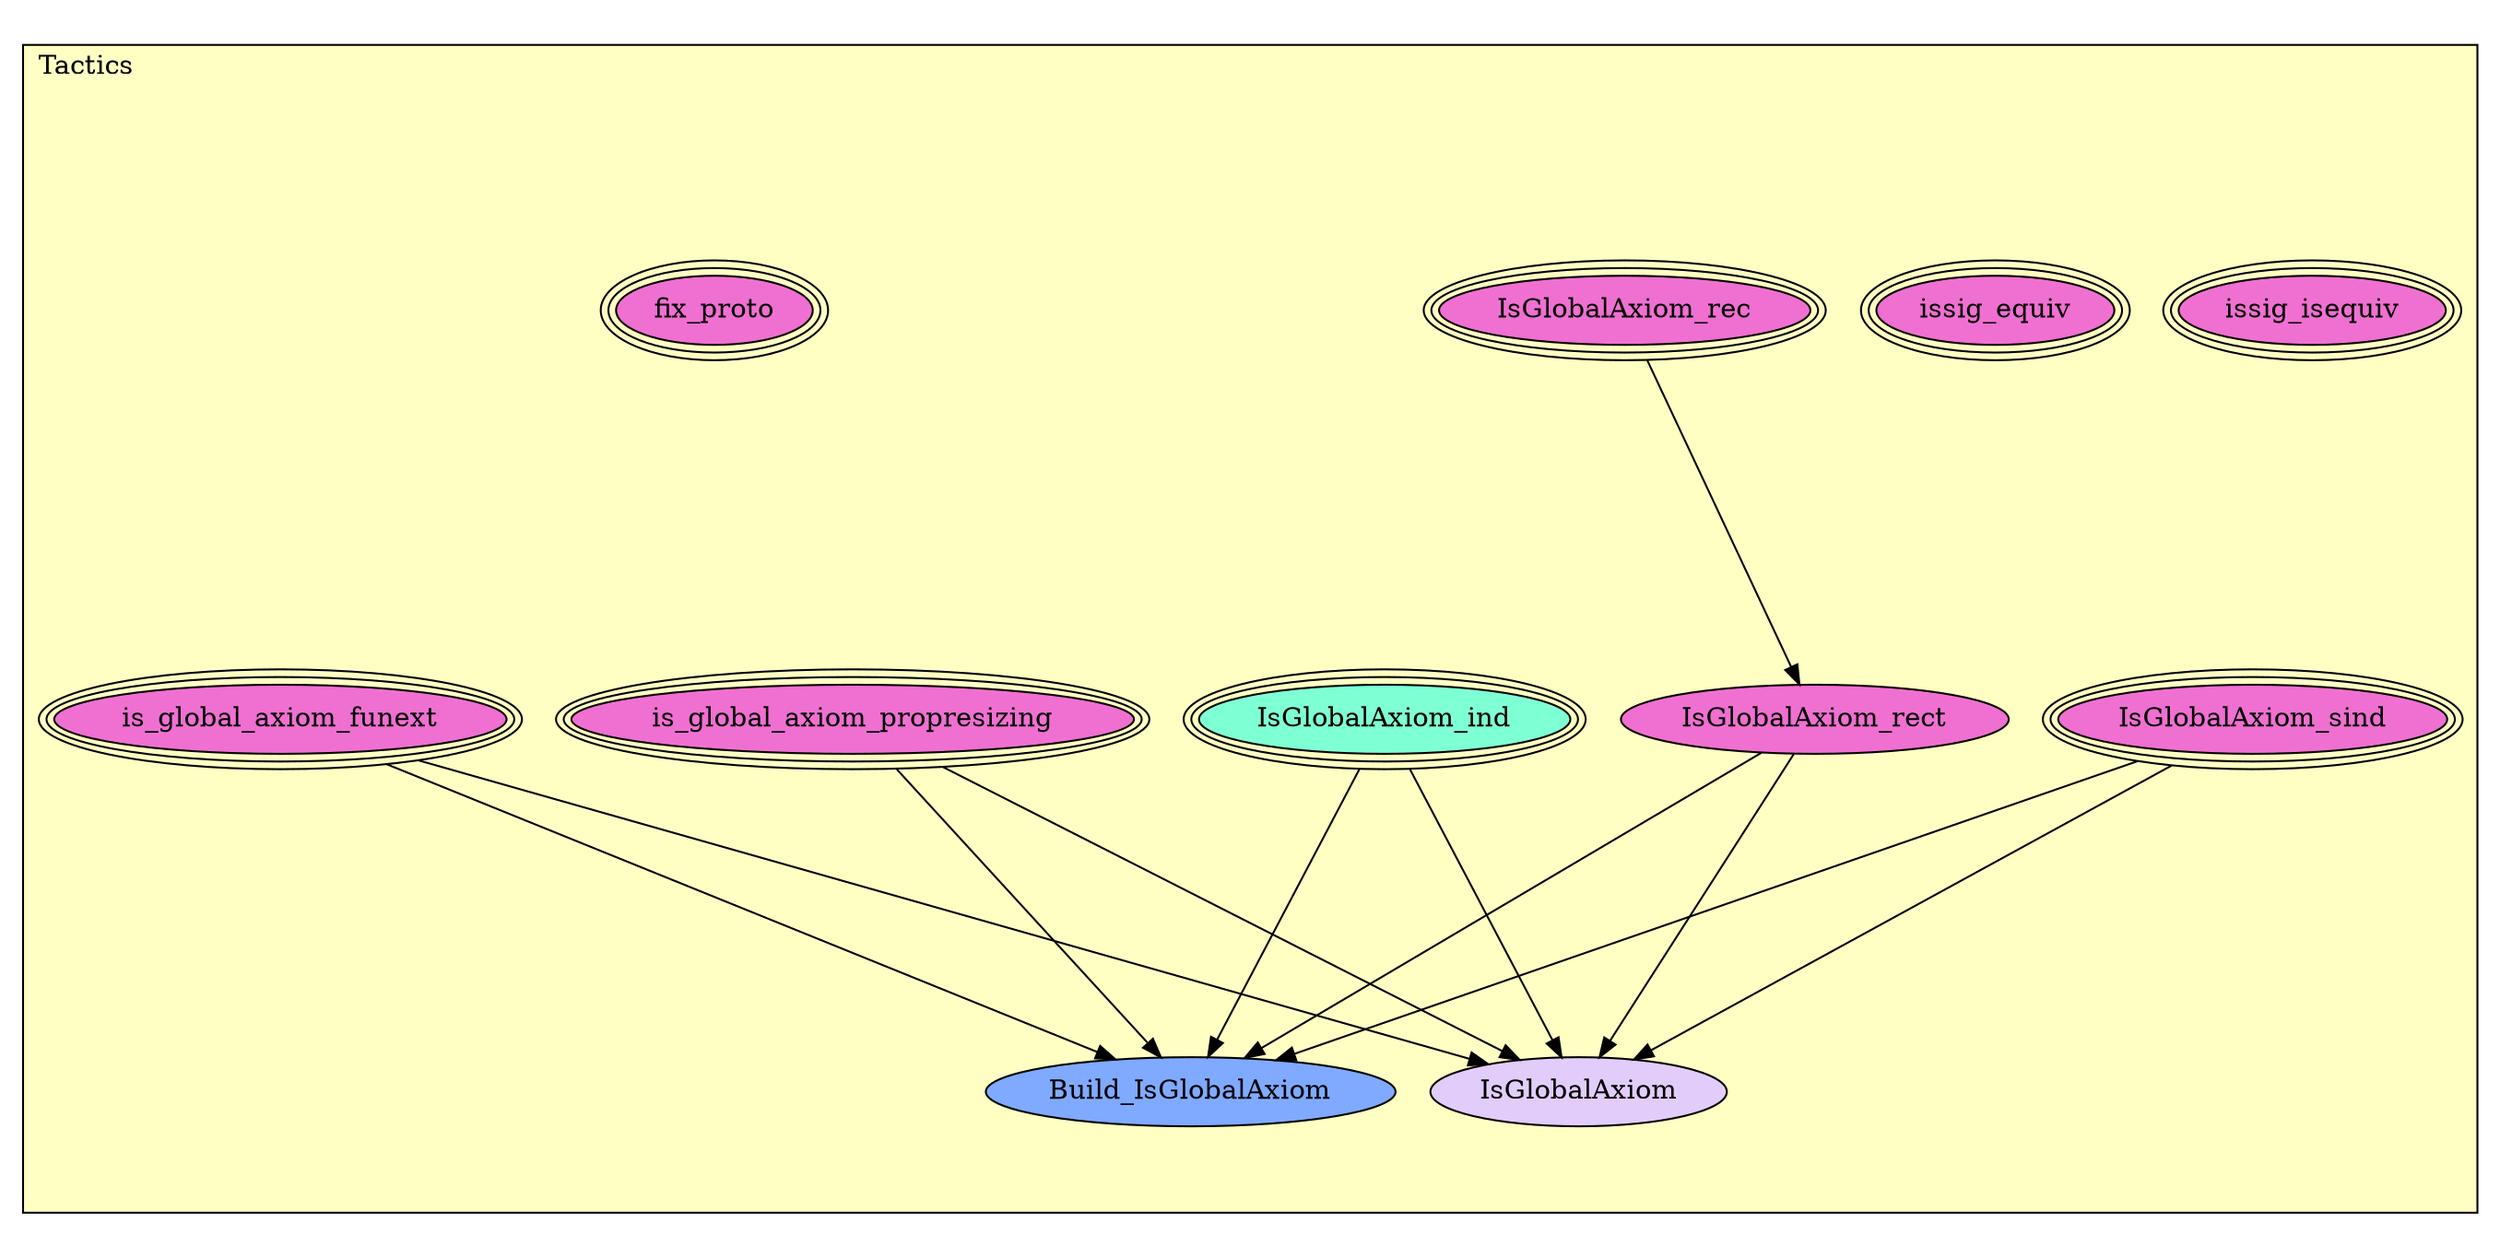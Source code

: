 digraph HoTT_Basics_Tactics {
  graph [ratio=0.5]
  node [style=filled]
Tactics_issig_isequiv [label="issig_isequiv", URL=<Tactics.html#issig_isequiv>, peripheries=3, fillcolor="#F070D1"] ;
Tactics_issig_equiv [label="issig_equiv", URL=<Tactics.html#issig_equiv>, peripheries=3, fillcolor="#F070D1"] ;
Tactics_is_global_axiom_propresizing [label="is_global_axiom_propresizing", URL=<Tactics.html#is_global_axiom_propresizing>, peripheries=3, fillcolor="#F070D1"] ;
Tactics_is_global_axiom_funext [label="is_global_axiom_funext", URL=<Tactics.html#is_global_axiom_funext>, peripheries=3, fillcolor="#F070D1"] ;
Tactics_IsGlobalAxiom_sind [label="IsGlobalAxiom_sind", URL=<Tactics.html#IsGlobalAxiom_sind>, peripheries=3, fillcolor="#F070D1"] ;
Tactics_IsGlobalAxiom_rec [label="IsGlobalAxiom_rec", URL=<Tactics.html#IsGlobalAxiom_rec>, peripheries=3, fillcolor="#F070D1"] ;
Tactics_IsGlobalAxiom_ind [label="IsGlobalAxiom_ind", URL=<Tactics.html#IsGlobalAxiom_ind>, peripheries=3, fillcolor="#7FFFD4"] ;
Tactics_IsGlobalAxiom_rect [label="IsGlobalAxiom_rect", URL=<Tactics.html#IsGlobalAxiom_rect>, fillcolor="#F070D1"] ;
Tactics_Build_IsGlobalAxiom [label="Build_IsGlobalAxiom", URL=<Tactics.html#Build_IsGlobalAxiom>, fillcolor="#7FAAFF"] ;
Tactics_IsGlobalAxiom [label="IsGlobalAxiom", URL=<Tactics.html#IsGlobalAxiom>, fillcolor="#E2CDFA"] ;
Tactics_fix_proto [label="fix_proto", URL=<Tactics.html#fix_proto>, peripheries=3, fillcolor="#F070D1"] ;
  Tactics_is_global_axiom_propresizing -> Tactics_Build_IsGlobalAxiom [] ;
  Tactics_is_global_axiom_propresizing -> Tactics_IsGlobalAxiom [] ;
  Tactics_is_global_axiom_funext -> Tactics_Build_IsGlobalAxiom [] ;
  Tactics_is_global_axiom_funext -> Tactics_IsGlobalAxiom [] ;
  Tactics_IsGlobalAxiom_sind -> Tactics_Build_IsGlobalAxiom [] ;
  Tactics_IsGlobalAxiom_sind -> Tactics_IsGlobalAxiom [] ;
  Tactics_IsGlobalAxiom_rec -> Tactics_IsGlobalAxiom_rect [] ;
  Tactics_IsGlobalAxiom_ind -> Tactics_Build_IsGlobalAxiom [] ;
  Tactics_IsGlobalAxiom_ind -> Tactics_IsGlobalAxiom [] ;
  Tactics_IsGlobalAxiom_rect -> Tactics_Build_IsGlobalAxiom [] ;
  Tactics_IsGlobalAxiom_rect -> Tactics_IsGlobalAxiom [] ;
subgraph cluster_Tactics { label="Tactics"; fillcolor="#FFFFC3"; labeljust=l; style=filled 
Tactics_fix_proto; Tactics_IsGlobalAxiom; Tactics_Build_IsGlobalAxiom; Tactics_IsGlobalAxiom_rect; Tactics_IsGlobalAxiom_ind; Tactics_IsGlobalAxiom_rec; Tactics_IsGlobalAxiom_sind; Tactics_is_global_axiom_funext; Tactics_is_global_axiom_propresizing; Tactics_issig_equiv; Tactics_issig_isequiv; };
} /* END */
